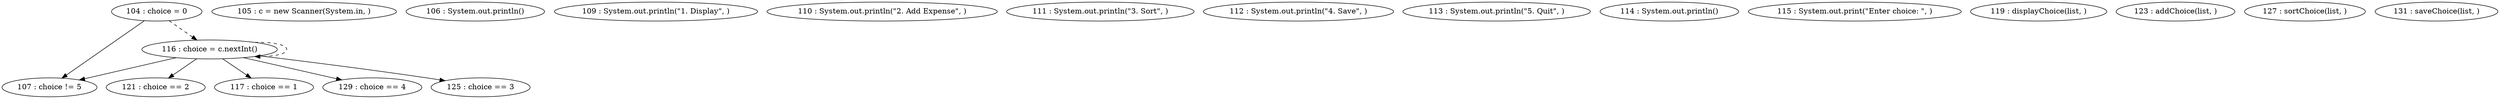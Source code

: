 digraph G {
"104 : choice = 0"
"104 : choice = 0" -> "107 : choice != 5"
"104 : choice = 0" -> "116 : choice = c.nextInt()" [style=dashed]
"105 : c = new Scanner(System.in, )"
"106 : System.out.println()"
"107 : choice != 5"
"109 : System.out.println(\"1. Display\", )"
"110 : System.out.println(\"2. Add Expense\", )"
"111 : System.out.println(\"3. Sort\", )"
"112 : System.out.println(\"4. Save\", )"
"113 : System.out.println(\"5. Quit\", )"
"114 : System.out.println()"
"115 : System.out.print(\"Enter choice: \", )"
"116 : choice = c.nextInt()"
"116 : choice = c.nextInt()" -> "121 : choice == 2"
"116 : choice = c.nextInt()" -> "117 : choice == 1"
"116 : choice = c.nextInt()" -> "107 : choice != 5"
"116 : choice = c.nextInt()" -> "129 : choice == 4"
"116 : choice = c.nextInt()" -> "125 : choice == 3"
"116 : choice = c.nextInt()" -> "116 : choice = c.nextInt()" [style=dashed]
"117 : choice == 1"
"119 : displayChoice(list, )"
"121 : choice == 2"
"123 : addChoice(list, )"
"125 : choice == 3"
"127 : sortChoice(list, )"
"129 : choice == 4"
"131 : saveChoice(list, )"
"107 : choice != 5"
}